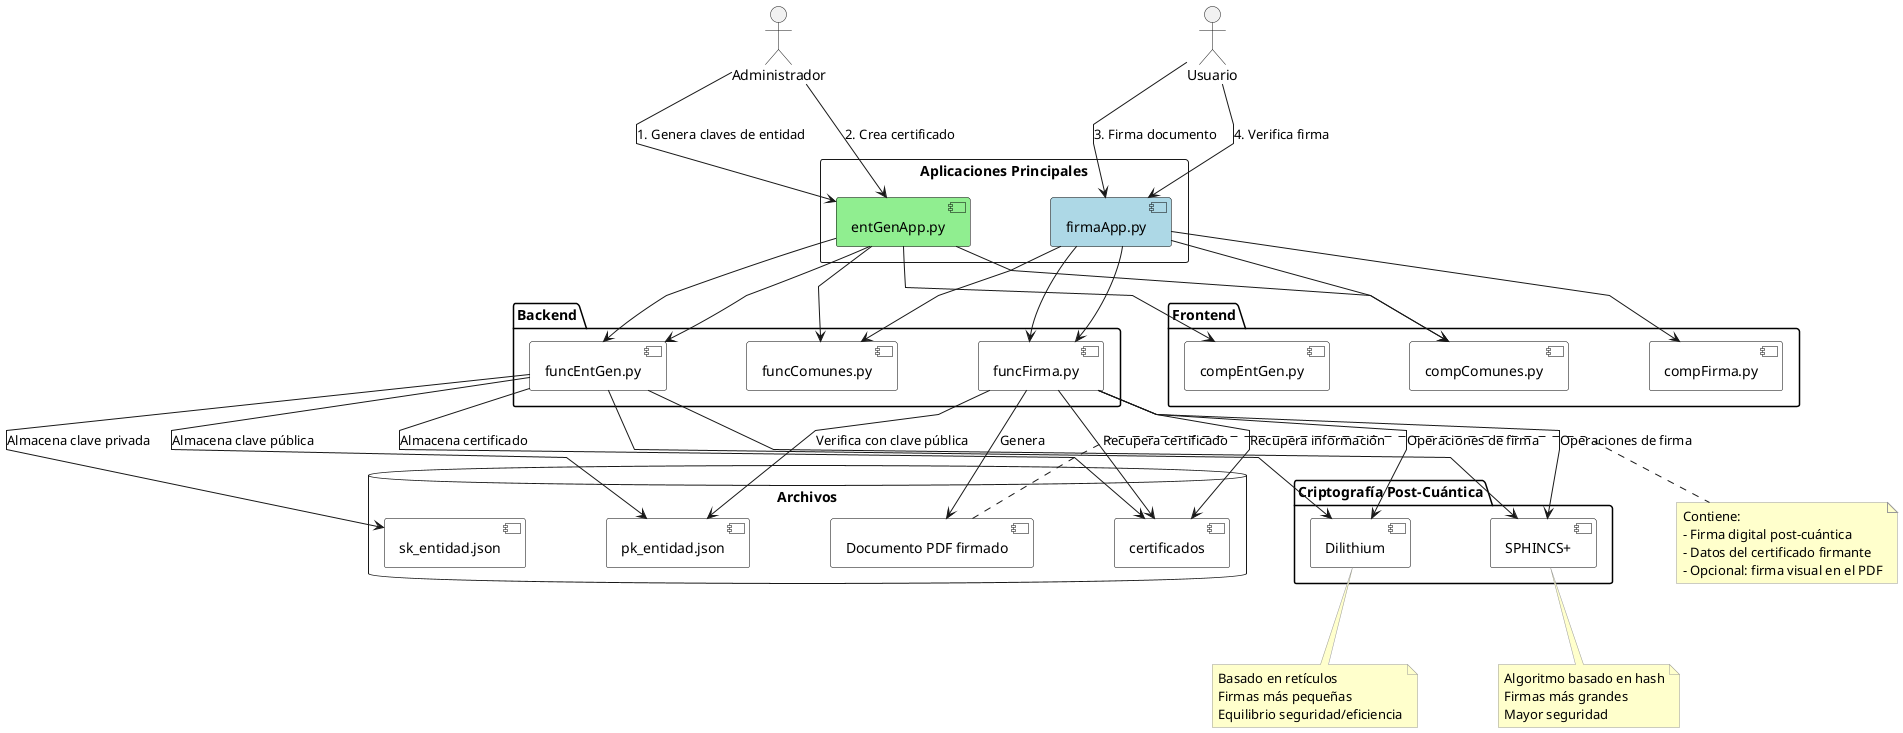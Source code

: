 @startuml AutoFirma Post-Quantum Flow

' Configuración para aumentar la altura
skinparam ranksep 80
skinparam nodesep 80
skinparam linetype polyline

' Estilos básicos
skinparam usecase {
  BackgroundColor #FFFFFF
  BorderColor #000000
}

skinparam component {
  BackgroundColor #FFFFFF
  BorderColor #000000
}

skinparam note {
  BackgroundColor #FFFFCC
  BorderColor #999999
}

' Actores arriba y abajo para maximizar espacio vertical
actor "Administrador" as Admin
actor "Usuario" as User

package "Criptografía Post-Cuántica" {
  [SPHINCS+] as Sphincs
  [Dilithium] as Dilithium
}

' Aplicaciones principales
rectangle "Aplicaciones Principales" {
  [firmaApp.py] as FirmaApp #lightblue
  [entGenApp.py] as EntGenApp #lightgreen
}

' Backend
package "Backend" {
  [funcFirma.py] as FuncFirma
  [funcEntGen.py] as FuncEntGen
  [funcComunes.py] as FuncComunes
}

' Frontend
package "Frontend" {
  [compFirma.py] as CompFirma
  [compEntGen.py] as CompEntGen
  [compComunes.py] as CompComunes
}

' Archivos
database "Archivos" {
  [sk_entidad.json] as SKEntity
  [pk_entidad.json] as PKEntity
  [certificados] as Certs
  [Documento PDF firmado] as PDFSigned
}

' FLUJO 1: Administrador genera claves
Admin --> EntGenApp : 1. Genera claves de entidad
EntGenApp --> FuncEntGen
FuncEntGen --> SKEntity : Almacena clave privada
FuncEntGen --> PKEntity : Almacena clave pública

' FLUJO 2: Administrador crea certificado
Admin --> EntGenApp : 2. Crea certificado
EntGenApp --> FuncEntGen
FuncEntGen --> Certs : Almacena certificado
FuncEntGen --> Sphincs
FuncEntGen --> Dilithium

' FLUJO 3: Usuario firma documento
User --> FirmaApp : 3. Firma documento
FirmaApp --> FuncFirma
FuncFirma --> Certs : Recupera certificado
FuncFirma --> Sphincs : Operaciones de firma
FuncFirma --> Dilithium : Operaciones de firma
FuncFirma --> PDFSigned : Genera

' FLUJO 4: Usuario verifica firma
User --> FirmaApp : 4. Verifica firma
FirmaApp --> FuncFirma
FuncFirma --> PKEntity : Verifica con clave pública
FuncFirma --> Certs : Recupera información

' UI - Conexiones simples
FirmaApp --> CompFirma
FirmaApp --> CompComunes
EntGenApp --> CompEntGen
EntGenApp --> CompComunes

' Funciones comunes
FirmaApp --> FuncComunes
EntGenApp --> FuncComunes

note bottom of Sphincs
  Algoritmo basado en hash
  Firmas más grandes
  Mayor seguridad
end note

note bottom of Dilithium
  Basado en retículos
  Firmas más pequeñas
  Equilibrio seguridad/eficiencia
end note

note right of PDFSigned
  Contiene:
  - Firma digital post-cuántica
  - Datos del certificado firmante
  - Opcional: firma visual en el PDF
end note

@enduml